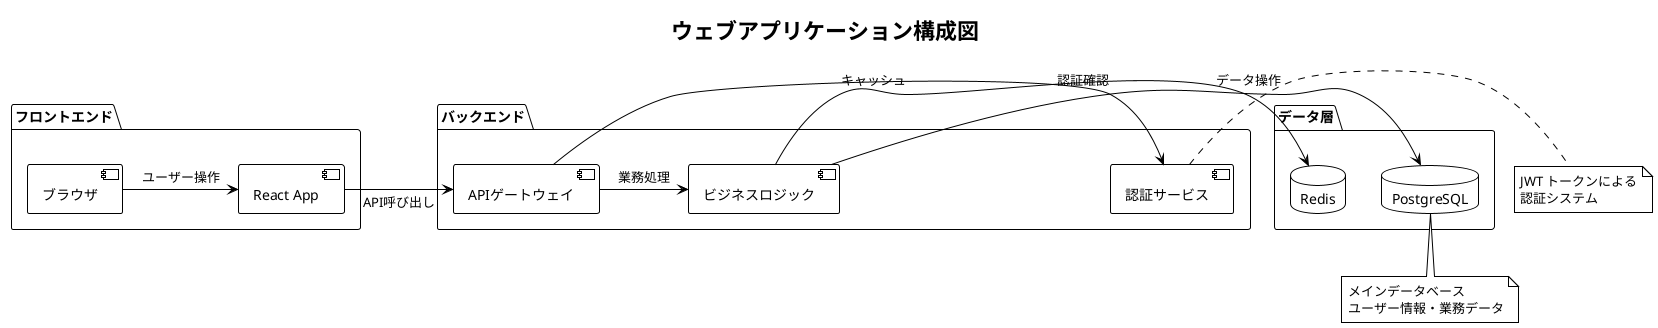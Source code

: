 @startuml
!theme plain
skinparam defaultFontName "Noto Sans CJK JP Regular"

title ウェブアプリケーション構成図

package "フロントエンド" {
  [ブラウザ] as browser
  [React App] as react
}

package "バックエンド" {
  [APIゲートウェイ] as api
  [認証サービス] as auth
  [ビジネスロジック] as business
}

package "データ層" {
  database "PostgreSQL" as db
  database "Redis" as cache
}

browser -> react : ユーザー操作
react -> api : API呼び出し
api -> auth : 認証確認
api -> business : 業務処理
business -> db : データ操作
business -> cache : キャッシュ

note right of auth
  JWT トークンによる
  認証システム
end note

note bottom of db
  メインデータベース
  ユーザー情報・業務データ
end note

@enduml